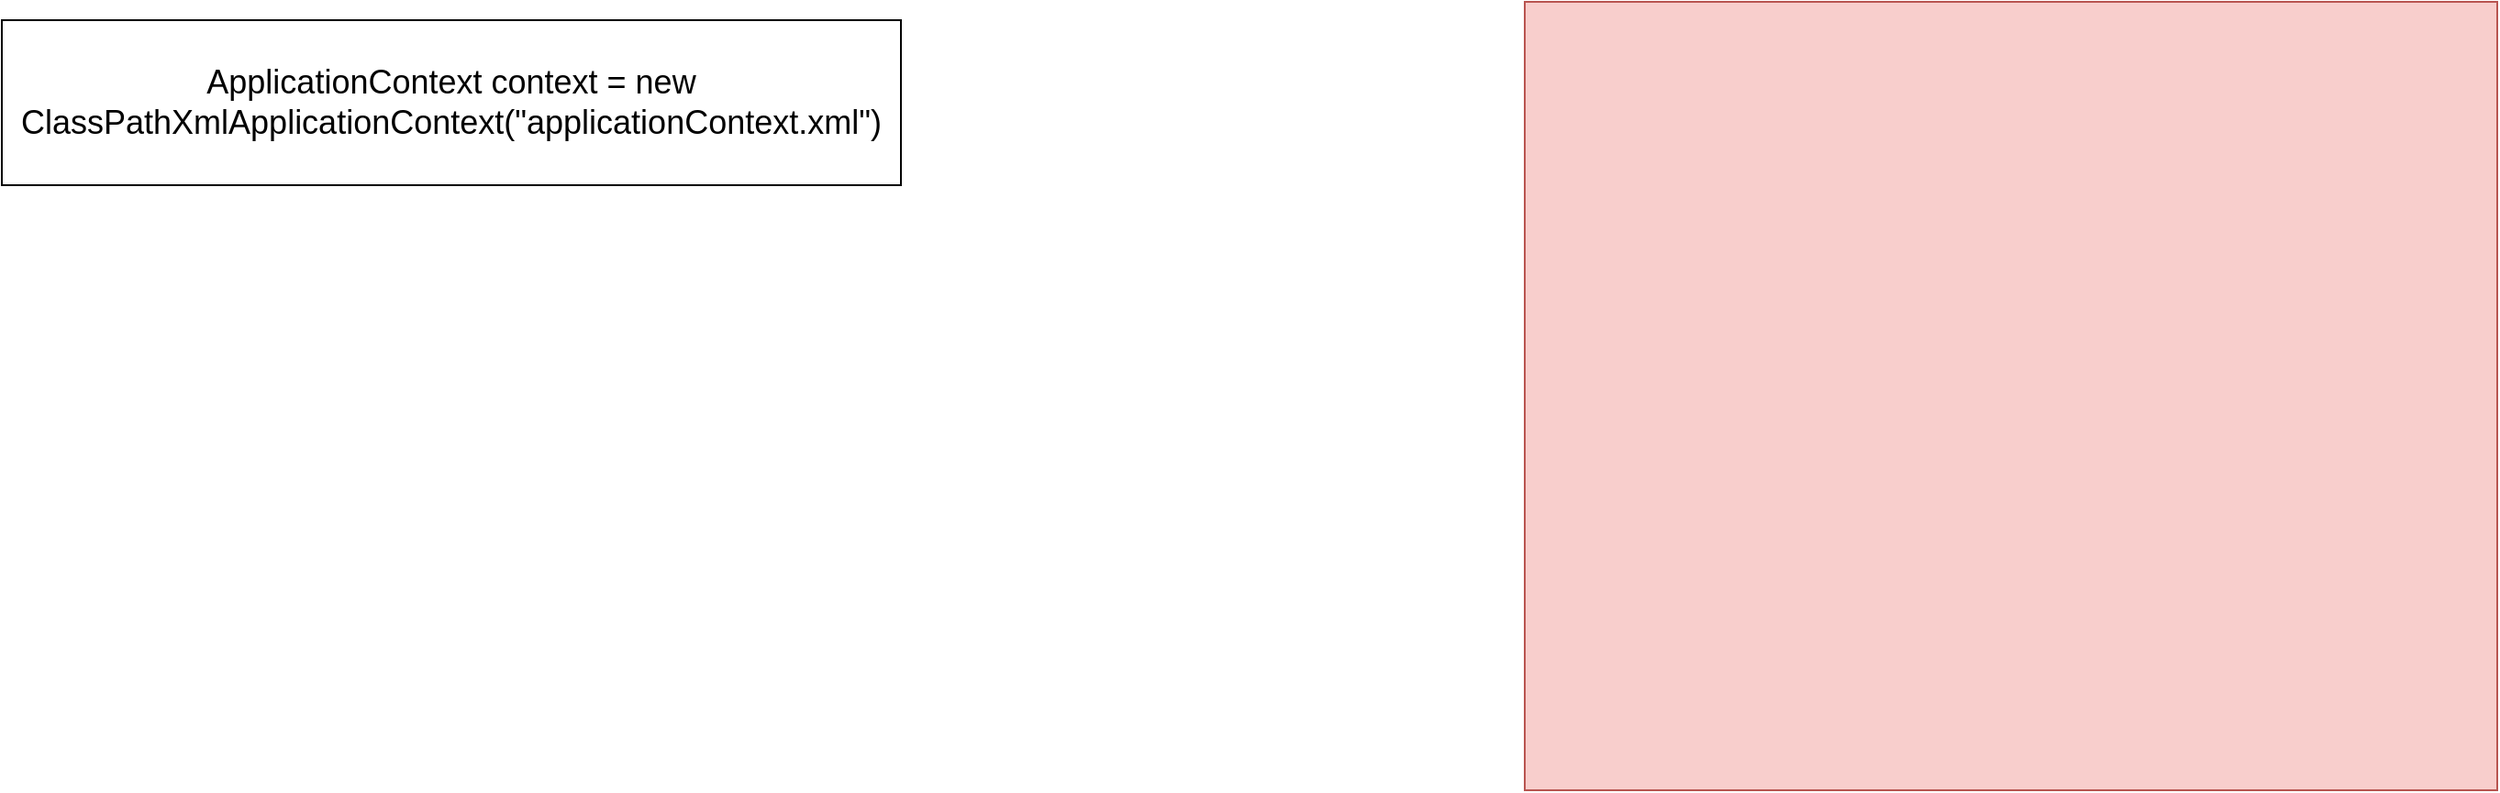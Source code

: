 <mxfile version="21.3.7" type="github">
  <diagram name="第 1 页" id="4fWyXJP6VSfAbYg68hve">
    <mxGraphModel dx="3337" dy="1124" grid="1" gridSize="10" guides="1" tooltips="1" connect="1" arrows="1" fold="1" page="1" pageScale="1" pageWidth="1654" pageHeight="2336" math="0" shadow="0">
      <root>
        <mxCell id="0" />
        <mxCell id="1" parent="0" />
        <mxCell id="KO39rShbz4jRroj4lXh8-1" value="" style="rounded=0;whiteSpace=wrap;html=1;fillColor=#f8cecc;strokeColor=#b85450;" parent="1" vertex="1">
          <mxGeometry x="700" y="90" width="530" height="430" as="geometry" />
        </mxCell>
        <mxCell id="AFss-TPShZiB_wvnAR8w-2" value="&lt;font style=&quot;font-size: 18px;&quot;&gt;ApplicationContext context = new ClassPathXmlApplicationContext(&quot;applicationContext.xml&quot;)&lt;/font&gt;" style="rounded=0;whiteSpace=wrap;html=1;" vertex="1" parent="1">
          <mxGeometry x="-130" y="100" width="490" height="90" as="geometry" />
        </mxCell>
      </root>
    </mxGraphModel>
  </diagram>
</mxfile>
